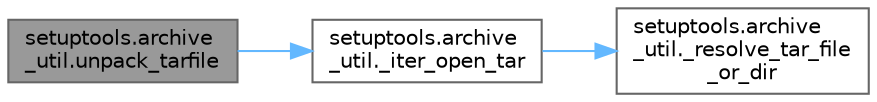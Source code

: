 digraph "setuptools.archive_util.unpack_tarfile"
{
 // LATEX_PDF_SIZE
  bgcolor="transparent";
  edge [fontname=Helvetica,fontsize=10,labelfontname=Helvetica,labelfontsize=10];
  node [fontname=Helvetica,fontsize=10,shape=box,height=0.2,width=0.4];
  rankdir="LR";
  Node1 [id="Node000001",label="setuptools.archive\l_util.unpack_tarfile",height=0.2,width=0.4,color="gray40", fillcolor="grey60", style="filled", fontcolor="black",tooltip=" "];
  Node1 -> Node2 [id="edge1_Node000001_Node000002",color="steelblue1",style="solid",tooltip=" "];
  Node2 [id="Node000002",label="setuptools.archive\l_util._iter_open_tar",height=0.2,width=0.4,color="grey40", fillcolor="white", style="filled",URL="$namespacesetuptools_1_1archive__util.html#a6192e26dcf47643c7eae60a7e102f5d1",tooltip=" "];
  Node2 -> Node3 [id="edge2_Node000002_Node000003",color="steelblue1",style="solid",tooltip=" "];
  Node3 [id="Node000003",label="setuptools.archive\l_util._resolve_tar_file\l_or_dir",height=0.2,width=0.4,color="grey40", fillcolor="white", style="filled",URL="$namespacesetuptools_1_1archive__util.html#acefb9e8cbcdf2e44718465455d983d02",tooltip=" "];
}
